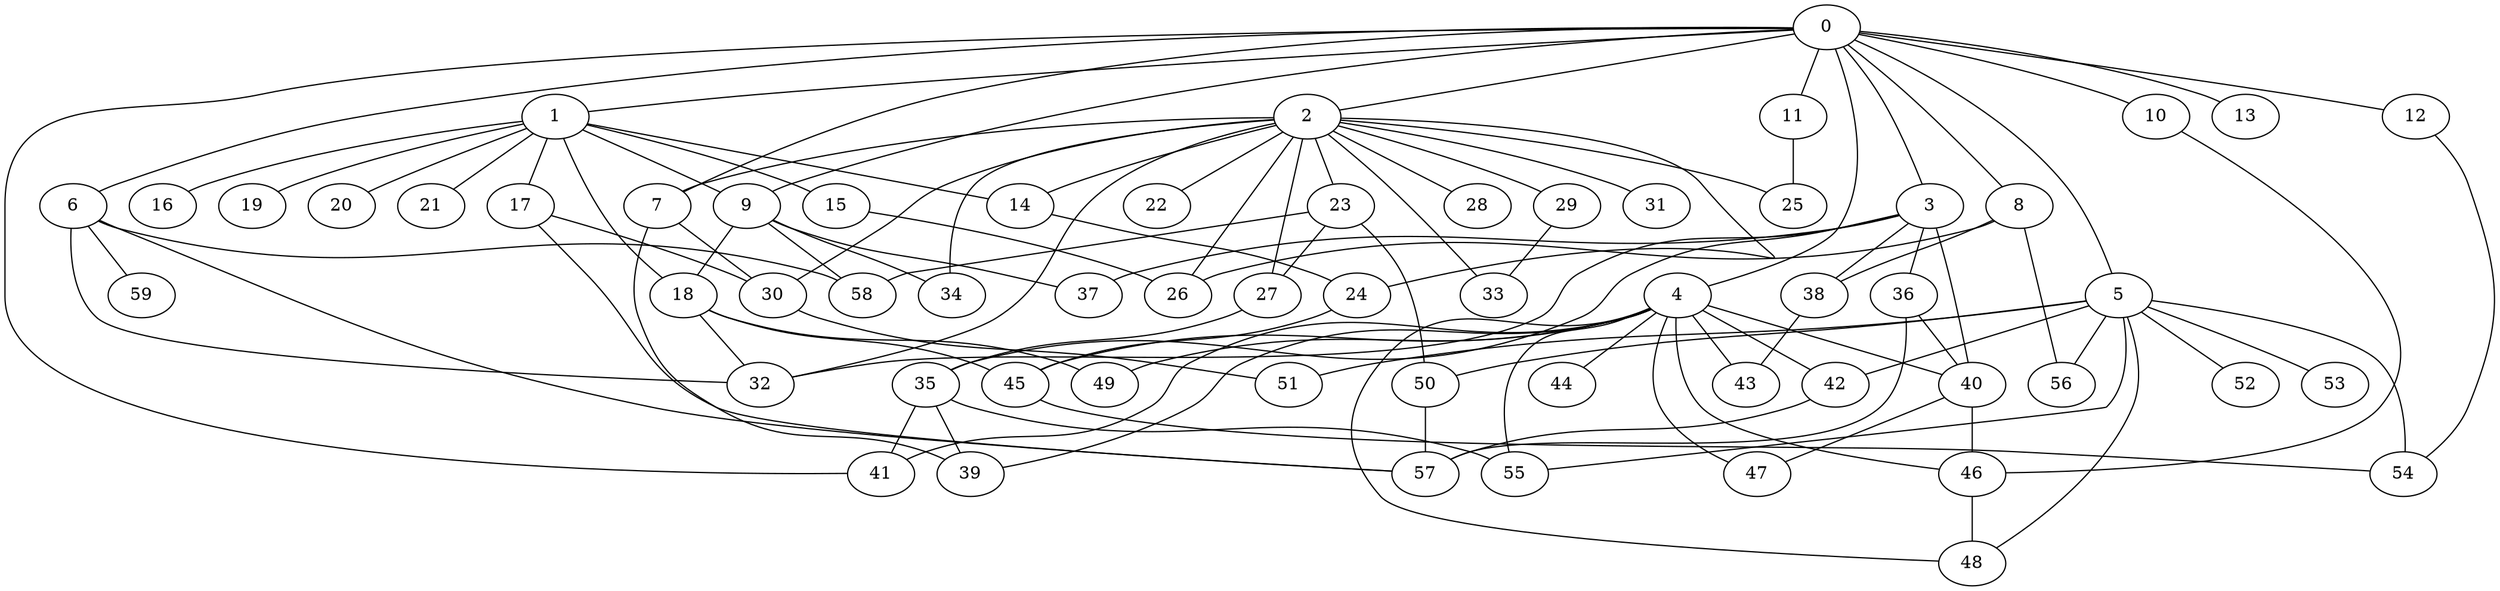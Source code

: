 
graph graphname {
    0 -- 1
0 -- 2
0 -- 3
0 -- 4
0 -- 5
0 -- 6
0 -- 7
0 -- 8
0 -- 9
0 -- 10
0 -- 11
0 -- 12
0 -- 13
0 -- 41
1 -- 14
1 -- 15
1 -- 16
1 -- 17
1 -- 18
1 -- 19
1 -- 20
1 -- 21
1 -- 9
2 -- 32
2 -- 34
2 -- 33
2 -- 22
2 -- 23
2 -- 24
2 -- 25
2 -- 26
2 -- 27
2 -- 28
2 -- 29
2 -- 30
2 -- 31
2 -- 14
2 -- 7
3 -- 35
3 -- 36
3 -- 37
3 -- 38
3 -- 40
3 -- 32
4 -- 39
4 -- 40
4 -- 41
4 -- 42
4 -- 43
4 -- 44
4 -- 45
4 -- 46
4 -- 47
4 -- 48
4 -- 49
4 -- 55
5 -- 50
5 -- 51
5 -- 52
5 -- 53
5 -- 54
5 -- 55
5 -- 56
5 -- 42
5 -- 48
6 -- 57
6 -- 58
6 -- 59
6 -- 32
7 -- 39
7 -- 30
8 -- 38
8 -- 26
8 -- 56
9 -- 34
9 -- 18
9 -- 37
9 -- 58
10 -- 46
11 -- 25
12 -- 54
14 -- 24
15 -- 26
17 -- 30
17 -- 57
18 -- 45
18 -- 49
18 -- 32
23 -- 50
23 -- 58
23 -- 27
24 -- 45
27 -- 35
29 -- 33
30 -- 51
35 -- 55
35 -- 41
35 -- 39
36 -- 57
36 -- 40
38 -- 43
40 -- 46
40 -- 47
42 -- 57
45 -- 54
46 -- 48
50 -- 57

}
